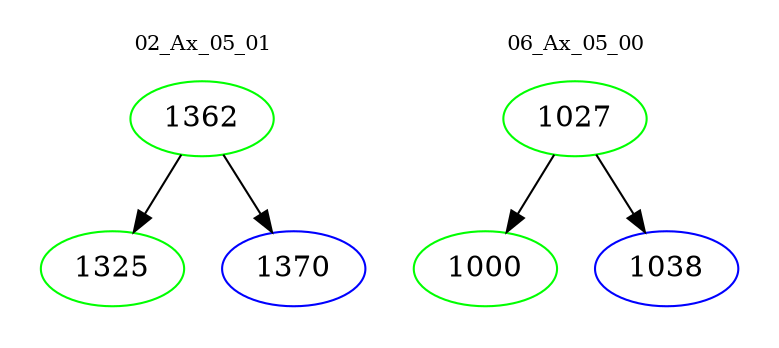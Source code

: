 digraph{
subgraph cluster_0 {
color = white
label = "02_Ax_05_01";
fontsize=10;
T0_1362 [label="1362", color="green"]
T0_1362 -> T0_1325 [color="black"]
T0_1325 [label="1325", color="green"]
T0_1362 -> T0_1370 [color="black"]
T0_1370 [label="1370", color="blue"]
}
subgraph cluster_1 {
color = white
label = "06_Ax_05_00";
fontsize=10;
T1_1027 [label="1027", color="green"]
T1_1027 -> T1_1000 [color="black"]
T1_1000 [label="1000", color="green"]
T1_1027 -> T1_1038 [color="black"]
T1_1038 [label="1038", color="blue"]
}
}

